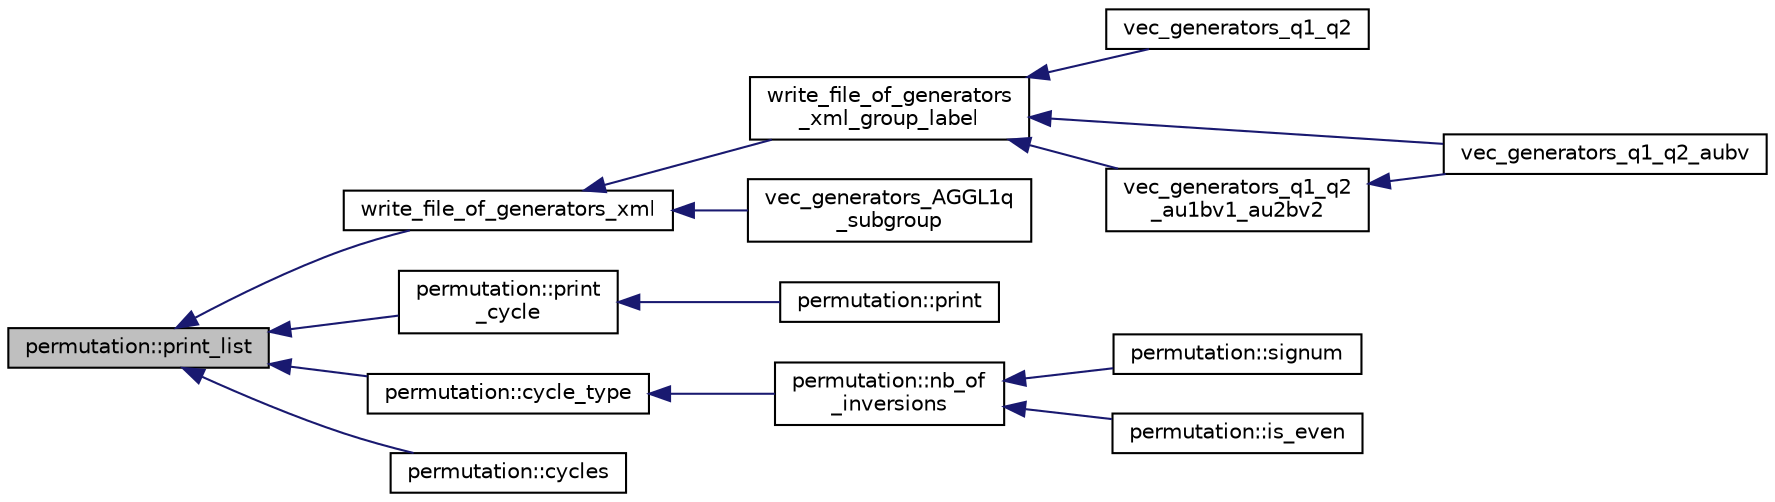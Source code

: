 digraph "permutation::print_list"
{
  edge [fontname="Helvetica",fontsize="10",labelfontname="Helvetica",labelfontsize="10"];
  node [fontname="Helvetica",fontsize="10",shape=record];
  rankdir="LR";
  Node2034 [label="permutation::print_list",height=0.2,width=0.4,color="black", fillcolor="grey75", style="filled", fontcolor="black"];
  Node2034 -> Node2035 [dir="back",color="midnightblue",fontsize="10",style="solid",fontname="Helvetica"];
  Node2035 [label="write_file_of_generators_xml",height=0.2,width=0.4,color="black", fillcolor="white", style="filled",URL="$d0/dd3/perm__group__gens_8_c.html#afdd96b23ffd162968dc51417edd6b516"];
  Node2035 -> Node2036 [dir="back",color="midnightblue",fontsize="10",style="solid",fontname="Helvetica"];
  Node2036 [label="write_file_of_generators\l_xml_group_label",height=0.2,width=0.4,color="black", fillcolor="white", style="filled",URL="$d0/dd3/perm__group__gens_8_c.html#a937affd15a6c49ebf8cd5118198fe5a4"];
  Node2036 -> Node2037 [dir="back",color="midnightblue",fontsize="10",style="solid",fontname="Helvetica"];
  Node2037 [label="vec_generators_q1_q2",height=0.2,width=0.4,color="black", fillcolor="white", style="filled",URL="$d0/dd3/perm__group__gens_8_c.html#ac70761795da8630f4939bc3e00707d79"];
  Node2036 -> Node2038 [dir="back",color="midnightblue",fontsize="10",style="solid",fontname="Helvetica"];
  Node2038 [label="vec_generators_q1_q2_aubv",height=0.2,width=0.4,color="black", fillcolor="white", style="filled",URL="$d0/dd3/perm__group__gens_8_c.html#a0b5ce8828dd8a35cbfec4450f0d76edc"];
  Node2036 -> Node2039 [dir="back",color="midnightblue",fontsize="10",style="solid",fontname="Helvetica"];
  Node2039 [label="vec_generators_q1_q2\l_au1bv1_au2bv2",height=0.2,width=0.4,color="black", fillcolor="white", style="filled",URL="$d0/dd3/perm__group__gens_8_c.html#aee37285cfb5987a4fc1f5c7580865175"];
  Node2039 -> Node2038 [dir="back",color="midnightblue",fontsize="10",style="solid",fontname="Helvetica"];
  Node2035 -> Node2040 [dir="back",color="midnightblue",fontsize="10",style="solid",fontname="Helvetica"];
  Node2040 [label="vec_generators_AGGL1q\l_subgroup",height=0.2,width=0.4,color="black", fillcolor="white", style="filled",URL="$d0/dd3/perm__group__gens_8_c.html#a93659c1c7a668dd6adf9f217c608e1f1"];
  Node2034 -> Node2041 [dir="back",color="midnightblue",fontsize="10",style="solid",fontname="Helvetica"];
  Node2041 [label="permutation::print\l_cycle",height=0.2,width=0.4,color="black", fillcolor="white", style="filled",URL="$d0/d08/classpermutation.html#abf779232815eb4c16286cf642d214b50"];
  Node2041 -> Node2042 [dir="back",color="midnightblue",fontsize="10",style="solid",fontname="Helvetica"];
  Node2042 [label="permutation::print",height=0.2,width=0.4,color="black", fillcolor="white", style="filled",URL="$d0/d08/classpermutation.html#a3a4c219748ab79362fd440bea839c094"];
  Node2034 -> Node2043 [dir="back",color="midnightblue",fontsize="10",style="solid",fontname="Helvetica"];
  Node2043 [label="permutation::cycle_type",height=0.2,width=0.4,color="black", fillcolor="white", style="filled",URL="$d0/d08/classpermutation.html#a5509600cbe40b5c6cdaff56d822b4de0"];
  Node2043 -> Node2044 [dir="back",color="midnightblue",fontsize="10",style="solid",fontname="Helvetica"];
  Node2044 [label="permutation::nb_of\l_inversions",height=0.2,width=0.4,color="black", fillcolor="white", style="filled",URL="$d0/d08/classpermutation.html#a5846c6cfd8d2d64f4cb906425744f73f"];
  Node2044 -> Node2045 [dir="back",color="midnightblue",fontsize="10",style="solid",fontname="Helvetica"];
  Node2045 [label="permutation::signum",height=0.2,width=0.4,color="black", fillcolor="white", style="filled",URL="$d0/d08/classpermutation.html#a51cfe6b579a1d45524f39096c22c4398"];
  Node2044 -> Node2046 [dir="back",color="midnightblue",fontsize="10",style="solid",fontname="Helvetica"];
  Node2046 [label="permutation::is_even",height=0.2,width=0.4,color="black", fillcolor="white", style="filled",URL="$d0/d08/classpermutation.html#a7b410bb3cb56dfcb5e5f2976b1d1aa45"];
  Node2034 -> Node2047 [dir="back",color="midnightblue",fontsize="10",style="solid",fontname="Helvetica"];
  Node2047 [label="permutation::cycles",height=0.2,width=0.4,color="black", fillcolor="white", style="filled",URL="$d0/d08/classpermutation.html#a88706cf2c683df70a29156f39b3e4895"];
}
